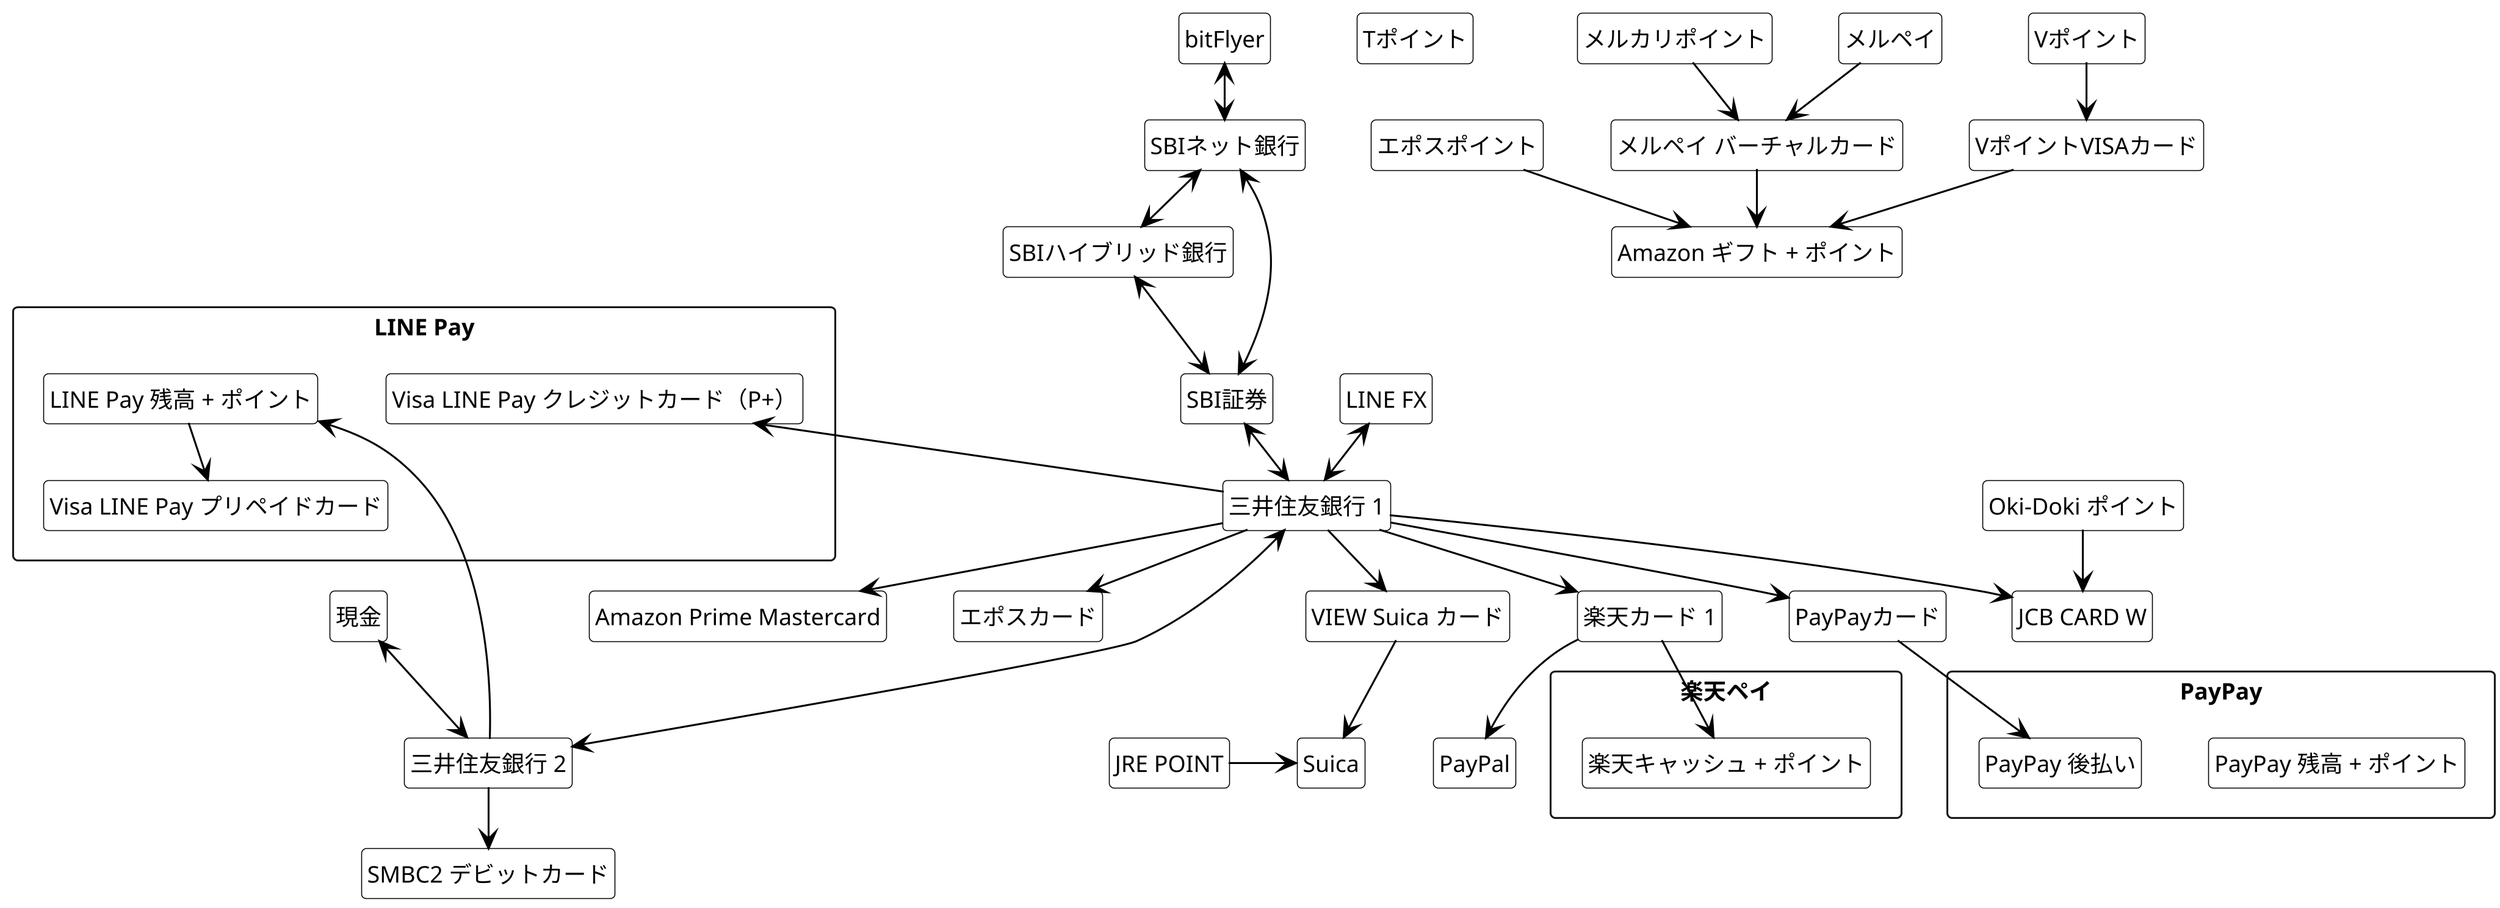 @startuml

hide circle
hide empty fields
hide empty methods

skinparam class {
    backGroundColor white
    borderColor black
    arrowColor black
}

skinparam {
    shadowing false
    ranksep 30
    dpi 300
    arrowThickness 1
    defaultFontSize 12
    arrowFontSize 8
}

skinparam class {
    backGroundColor white
}

class "三井住友銀行 1" as smbc1

class "現金" as cash
class "三井住友銀行 2" as smbc2
class "SMBC2 デビットカード" as smbc2debitcard


class "SBIネット銀行" as sbinetbank
class "SBIハイブリッド銀行" as sbihybrid

class "SBI証券" as sbisec
class "bitFlyer" as bitflyer
class "LINE FX" as linefx

class "楽天カード 1" as rakutencard1 
package "楽天ペイ" <<Rectangle>> {
    class "楽天キャッシュ + ポイント" as rakutencashandpoint
}

class "PayPayカード" as paypaycard
package "PayPay" <<Rectangle>> {
    class "PayPay 残高 + ポイント" as paypaycashandpoint
    class "PayPay 後払い" as paypaylater
}


package "LINE Pay" <<Rectangle>> {
    class "Visa LINE Pay クレジットカード（P+）" as visalinepaycredit
    class "LINE Pay 残高 + ポイント" as linepaycashandpoint
    class "Visa LINE Pay プリペイドカード" as visalinepayprepaid
}

class "Tポイント" as tpoint

class "JCB CARD W" as jcbcardw 
class "Oki-Doki ポイント" as okidokipoint

class "Amazon Prime Mastercard" as amazonprimemastercard
class "エポスカード" as eposcard

class "VIEW Suica カード" as viewsuicacard
class "Suica" as suica 
class "JRE POINT" as jrepoint

class "PayPal" as paypal

class "エポスポイント" as epospoint

class "メルカリポイント" as mercaripoint
class "メルペイ バーチャルカード" as merpayvirtualcard
class "メルペイ" as merpay

class "Vポイント" as vpoint
class "VポイントVISAカード" as vpointvisacard

class "Amazon ギフト + ポイント" as amazongiftandpoint

smbc1 <---> smbc2

smbc2 --> smbc2debitcard
cash <--> smbc2

sbisec <--> smbc1
sbinetbank <--> sbisec
sbihybrid <--> sbisec
sbinetbank <--> sbihybrid
bitflyer <--> sbinetbank

linefx <--> smbc1

smbc2 --> linepaycashandpoint
visalinepaycredit <-- smbc1
linepaycashandpoint --> visalinepayprepaid

smbc1 --> rakutencard1
rakutencard1 --> paypal
rakutencard1 --> rakutencashandpoint

smbc1 --> paypaycard
paypaycard --> paypaylater

smbc1 --> jcbcardw
okidokipoint --> jcbcardw

smbc1 --> amazonprimemastercard
smbc1 --> eposcard

smbc1 --> viewsuicacard
viewsuicacard --> suica
jrepoint -> suica

epospoint --> amazongiftandpoint

mercaripoint --> merpayvirtualcard
merpay --> merpayvirtualcard
merpayvirtualcard --> amazongiftandpoint

vpoint --> vpointvisacard
vpointvisacard --> amazongiftandpoint

@enduml